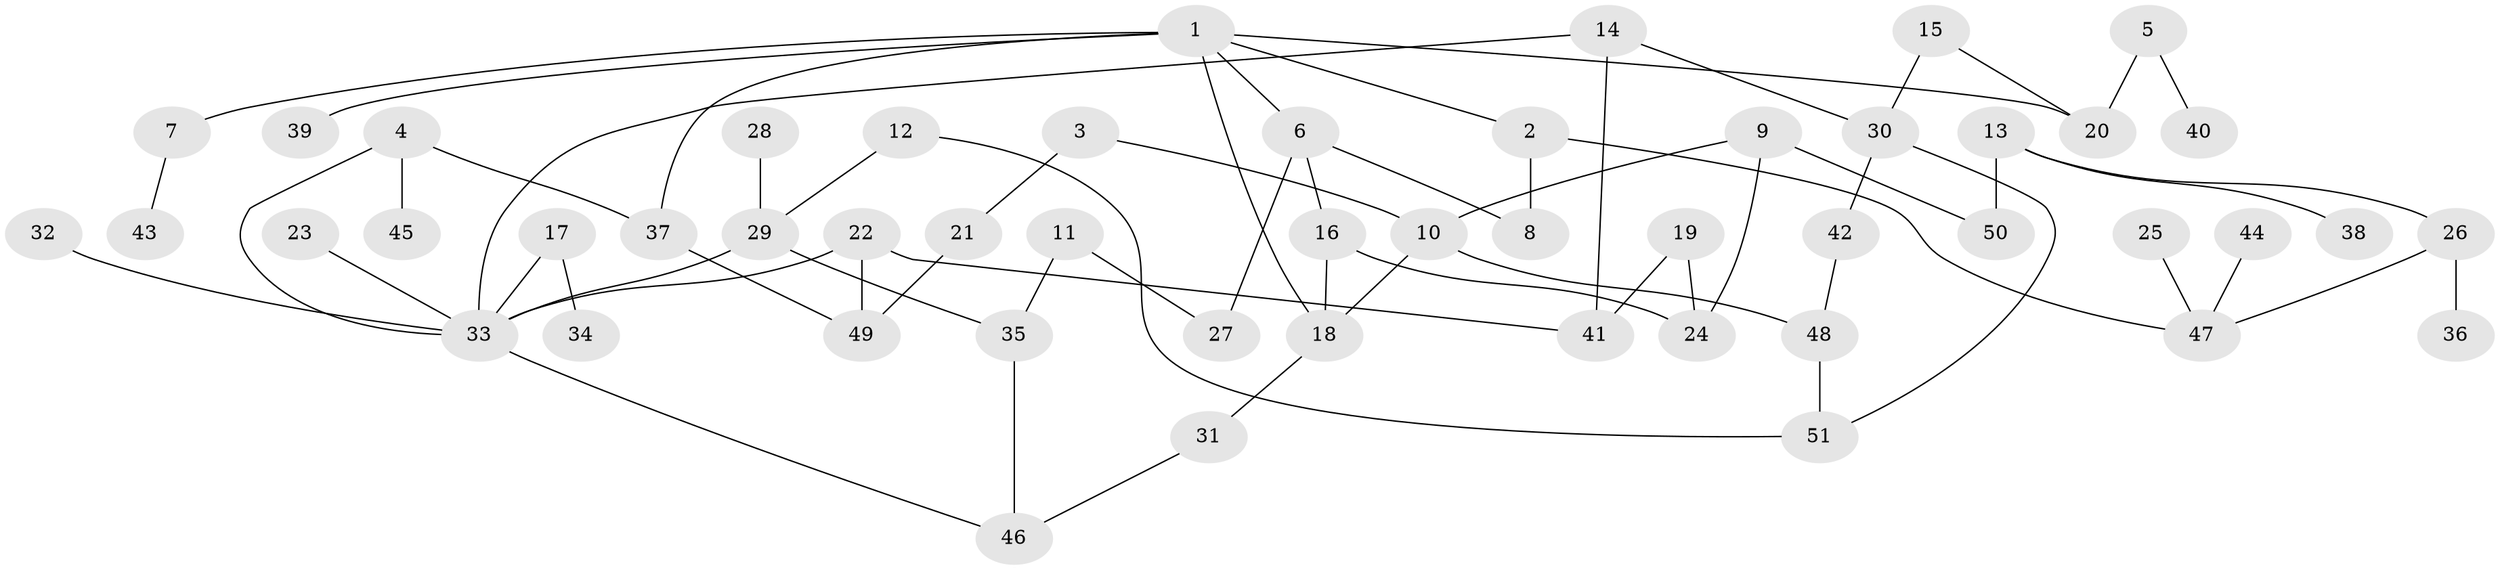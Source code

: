 // original degree distribution, {6: 0.029411764705882353, 3: 0.1568627450980392, 5: 0.049019607843137254, 4: 0.08823529411764706, 2: 0.28431372549019607, 8: 0.00980392156862745, 1: 0.38235294117647056}
// Generated by graph-tools (version 1.1) at 2025/01/03/09/25 03:01:09]
// undirected, 51 vertices, 65 edges
graph export_dot {
graph [start="1"]
  node [color=gray90,style=filled];
  1;
  2;
  3;
  4;
  5;
  6;
  7;
  8;
  9;
  10;
  11;
  12;
  13;
  14;
  15;
  16;
  17;
  18;
  19;
  20;
  21;
  22;
  23;
  24;
  25;
  26;
  27;
  28;
  29;
  30;
  31;
  32;
  33;
  34;
  35;
  36;
  37;
  38;
  39;
  40;
  41;
  42;
  43;
  44;
  45;
  46;
  47;
  48;
  49;
  50;
  51;
  1 -- 2 [weight=1.0];
  1 -- 6 [weight=1.0];
  1 -- 7 [weight=1.0];
  1 -- 18 [weight=1.0];
  1 -- 20 [weight=1.0];
  1 -- 37 [weight=1.0];
  1 -- 39 [weight=1.0];
  2 -- 8 [weight=1.0];
  2 -- 47 [weight=1.0];
  3 -- 10 [weight=1.0];
  3 -- 21 [weight=1.0];
  4 -- 33 [weight=1.0];
  4 -- 37 [weight=1.0];
  4 -- 45 [weight=1.0];
  5 -- 20 [weight=1.0];
  5 -- 40 [weight=1.0];
  6 -- 8 [weight=1.0];
  6 -- 16 [weight=1.0];
  6 -- 27 [weight=1.0];
  7 -- 43 [weight=1.0];
  9 -- 10 [weight=1.0];
  9 -- 24 [weight=1.0];
  9 -- 50 [weight=1.0];
  10 -- 18 [weight=1.0];
  10 -- 48 [weight=1.0];
  11 -- 27 [weight=1.0];
  11 -- 35 [weight=1.0];
  12 -- 29 [weight=1.0];
  12 -- 51 [weight=1.0];
  13 -- 26 [weight=1.0];
  13 -- 38 [weight=1.0];
  13 -- 50 [weight=1.0];
  14 -- 30 [weight=1.0];
  14 -- 33 [weight=1.0];
  14 -- 41 [weight=1.0];
  15 -- 20 [weight=1.0];
  15 -- 30 [weight=1.0];
  16 -- 18 [weight=1.0];
  16 -- 24 [weight=1.0];
  17 -- 33 [weight=1.0];
  17 -- 34 [weight=1.0];
  18 -- 31 [weight=1.0];
  19 -- 24 [weight=1.0];
  19 -- 41 [weight=1.0];
  21 -- 49 [weight=1.0];
  22 -- 33 [weight=1.0];
  22 -- 41 [weight=1.0];
  22 -- 49 [weight=1.0];
  23 -- 33 [weight=1.0];
  25 -- 47 [weight=1.0];
  26 -- 36 [weight=1.0];
  26 -- 47 [weight=1.0];
  28 -- 29 [weight=1.0];
  29 -- 33 [weight=1.0];
  29 -- 35 [weight=1.0];
  30 -- 42 [weight=1.0];
  30 -- 51 [weight=1.0];
  31 -- 46 [weight=1.0];
  32 -- 33 [weight=1.0];
  33 -- 46 [weight=1.0];
  35 -- 46 [weight=1.0];
  37 -- 49 [weight=1.0];
  42 -- 48 [weight=1.0];
  44 -- 47 [weight=1.0];
  48 -- 51 [weight=1.0];
}
